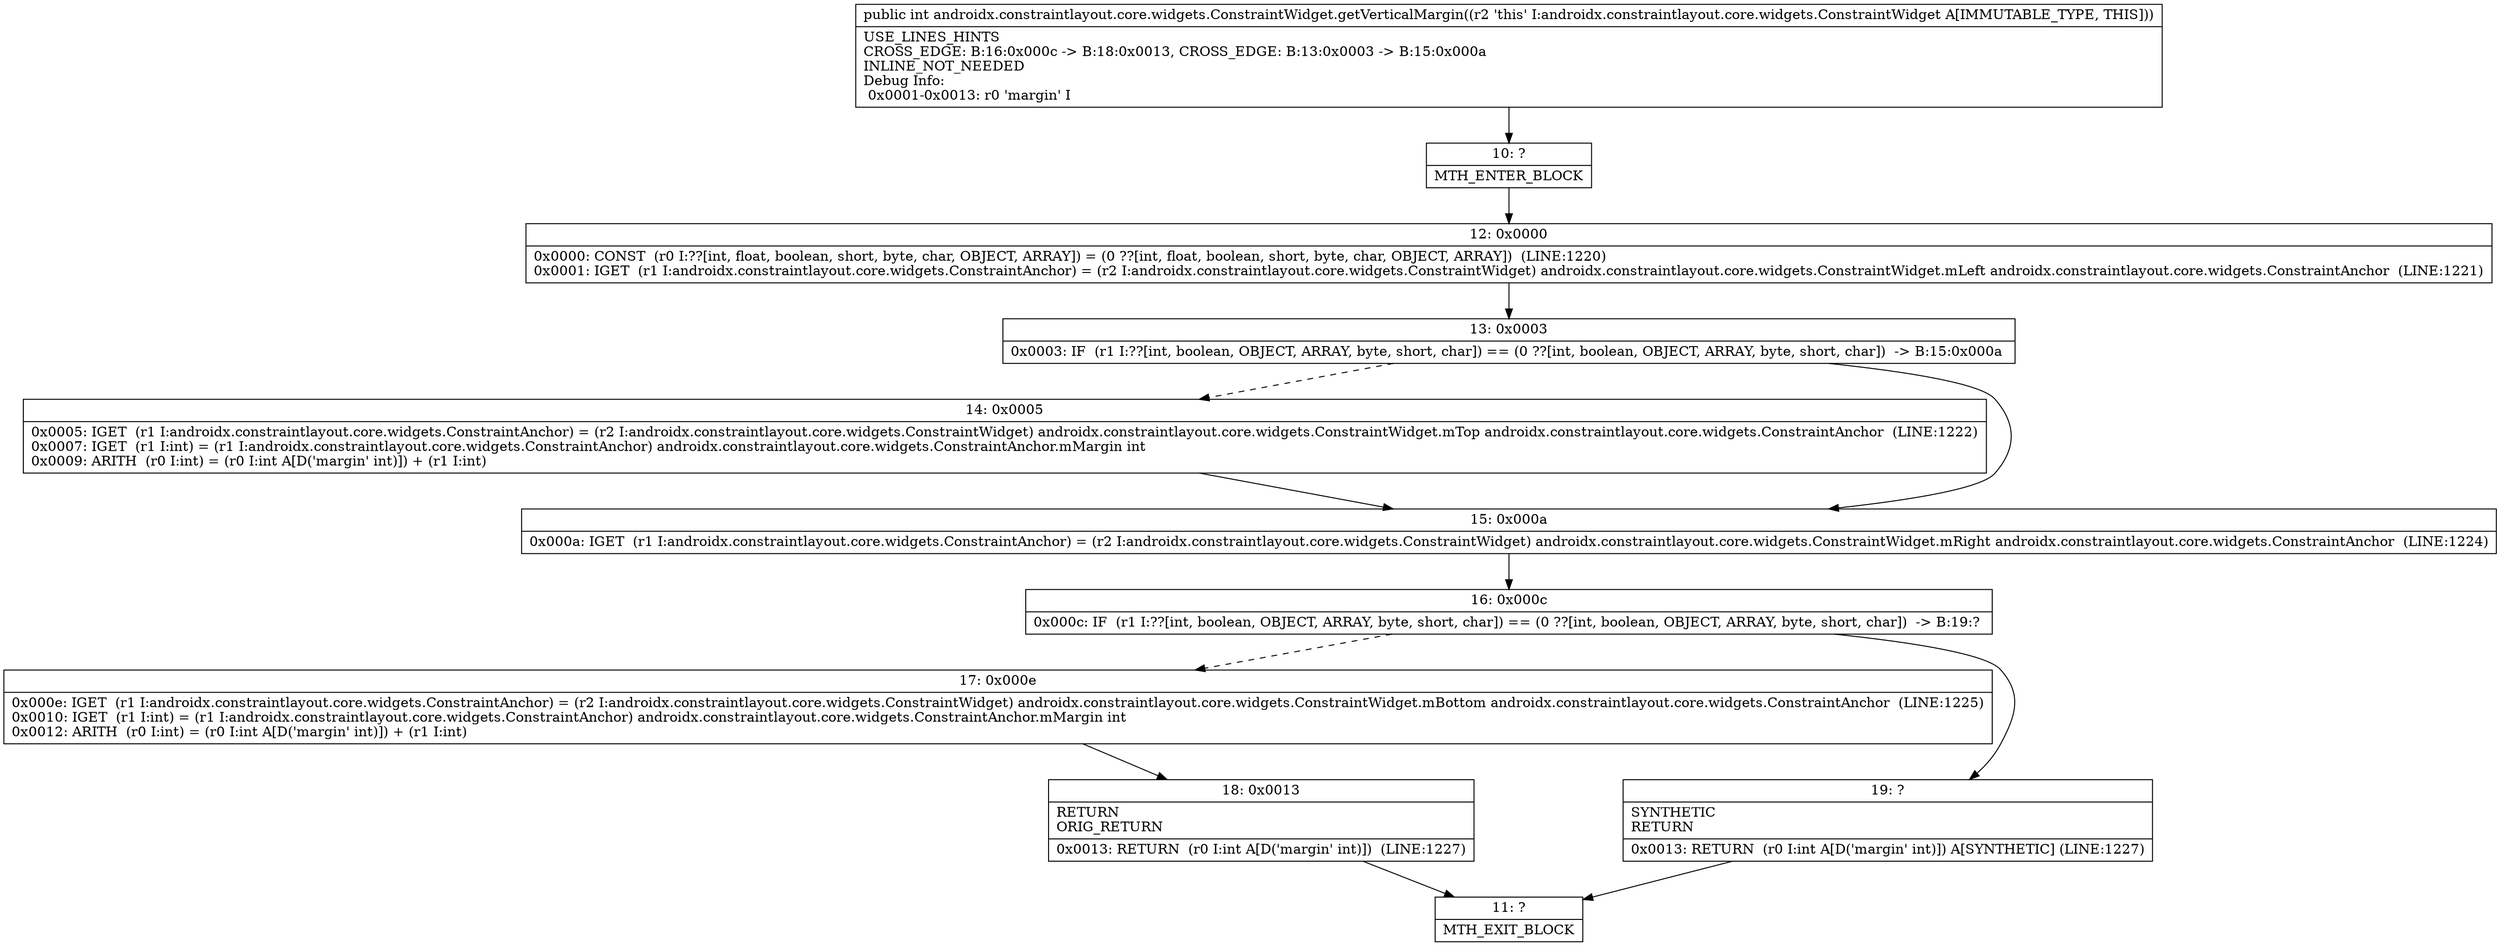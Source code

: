 digraph "CFG forandroidx.constraintlayout.core.widgets.ConstraintWidget.getVerticalMargin()I" {
Node_10 [shape=record,label="{10\:\ ?|MTH_ENTER_BLOCK\l}"];
Node_12 [shape=record,label="{12\:\ 0x0000|0x0000: CONST  (r0 I:??[int, float, boolean, short, byte, char, OBJECT, ARRAY]) = (0 ??[int, float, boolean, short, byte, char, OBJECT, ARRAY])  (LINE:1220)\l0x0001: IGET  (r1 I:androidx.constraintlayout.core.widgets.ConstraintAnchor) = (r2 I:androidx.constraintlayout.core.widgets.ConstraintWidget) androidx.constraintlayout.core.widgets.ConstraintWidget.mLeft androidx.constraintlayout.core.widgets.ConstraintAnchor  (LINE:1221)\l}"];
Node_13 [shape=record,label="{13\:\ 0x0003|0x0003: IF  (r1 I:??[int, boolean, OBJECT, ARRAY, byte, short, char]) == (0 ??[int, boolean, OBJECT, ARRAY, byte, short, char])  \-\> B:15:0x000a \l}"];
Node_14 [shape=record,label="{14\:\ 0x0005|0x0005: IGET  (r1 I:androidx.constraintlayout.core.widgets.ConstraintAnchor) = (r2 I:androidx.constraintlayout.core.widgets.ConstraintWidget) androidx.constraintlayout.core.widgets.ConstraintWidget.mTop androidx.constraintlayout.core.widgets.ConstraintAnchor  (LINE:1222)\l0x0007: IGET  (r1 I:int) = (r1 I:androidx.constraintlayout.core.widgets.ConstraintAnchor) androidx.constraintlayout.core.widgets.ConstraintAnchor.mMargin int \l0x0009: ARITH  (r0 I:int) = (r0 I:int A[D('margin' int)]) + (r1 I:int) \l}"];
Node_15 [shape=record,label="{15\:\ 0x000a|0x000a: IGET  (r1 I:androidx.constraintlayout.core.widgets.ConstraintAnchor) = (r2 I:androidx.constraintlayout.core.widgets.ConstraintWidget) androidx.constraintlayout.core.widgets.ConstraintWidget.mRight androidx.constraintlayout.core.widgets.ConstraintAnchor  (LINE:1224)\l}"];
Node_16 [shape=record,label="{16\:\ 0x000c|0x000c: IF  (r1 I:??[int, boolean, OBJECT, ARRAY, byte, short, char]) == (0 ??[int, boolean, OBJECT, ARRAY, byte, short, char])  \-\> B:19:? \l}"];
Node_17 [shape=record,label="{17\:\ 0x000e|0x000e: IGET  (r1 I:androidx.constraintlayout.core.widgets.ConstraintAnchor) = (r2 I:androidx.constraintlayout.core.widgets.ConstraintWidget) androidx.constraintlayout.core.widgets.ConstraintWidget.mBottom androidx.constraintlayout.core.widgets.ConstraintAnchor  (LINE:1225)\l0x0010: IGET  (r1 I:int) = (r1 I:androidx.constraintlayout.core.widgets.ConstraintAnchor) androidx.constraintlayout.core.widgets.ConstraintAnchor.mMargin int \l0x0012: ARITH  (r0 I:int) = (r0 I:int A[D('margin' int)]) + (r1 I:int) \l}"];
Node_18 [shape=record,label="{18\:\ 0x0013|RETURN\lORIG_RETURN\l|0x0013: RETURN  (r0 I:int A[D('margin' int)])  (LINE:1227)\l}"];
Node_11 [shape=record,label="{11\:\ ?|MTH_EXIT_BLOCK\l}"];
Node_19 [shape=record,label="{19\:\ ?|SYNTHETIC\lRETURN\l|0x0013: RETURN  (r0 I:int A[D('margin' int)]) A[SYNTHETIC] (LINE:1227)\l}"];
MethodNode[shape=record,label="{public int androidx.constraintlayout.core.widgets.ConstraintWidget.getVerticalMargin((r2 'this' I:androidx.constraintlayout.core.widgets.ConstraintWidget A[IMMUTABLE_TYPE, THIS]))  | USE_LINES_HINTS\lCROSS_EDGE: B:16:0x000c \-\> B:18:0x0013, CROSS_EDGE: B:13:0x0003 \-\> B:15:0x000a\lINLINE_NOT_NEEDED\lDebug Info:\l  0x0001\-0x0013: r0 'margin' I\l}"];
MethodNode -> Node_10;Node_10 -> Node_12;
Node_12 -> Node_13;
Node_13 -> Node_14[style=dashed];
Node_13 -> Node_15;
Node_14 -> Node_15;
Node_15 -> Node_16;
Node_16 -> Node_17[style=dashed];
Node_16 -> Node_19;
Node_17 -> Node_18;
Node_18 -> Node_11;
Node_19 -> Node_11;
}

